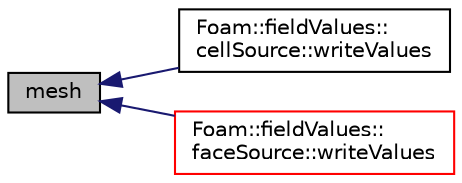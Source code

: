 digraph "mesh"
{
  bgcolor="transparent";
  edge [fontname="Helvetica",fontsize="10",labelfontname="Helvetica",labelfontsize="10"];
  node [fontname="Helvetica",fontsize="10",shape=record];
  rankdir="LR";
  Node1 [label="mesh",height=0.2,width=0.4,color="black", fillcolor="grey75", style="filled", fontcolor="black"];
  Node1 -> Node2 [dir="back",color="midnightblue",fontsize="10",style="solid",fontname="Helvetica"];
  Node2 [label="Foam::fieldValues::\lcellSource::writeValues",height=0.2,width=0.4,color="black",URL="$a00236.html#ade715efe7f733d1a81af0fe2bf31cf20",tooltip="Templated helper function to output field values. "];
  Node1 -> Node3 [dir="back",color="midnightblue",fontsize="10",style="solid",fontname="Helvetica"];
  Node3 [label="Foam::fieldValues::\lfaceSource::writeValues",height=0.2,width=0.4,color="red",URL="$a00746.html#a930c8e90522f733f078680b6ce4994c1",tooltip="Templated helper function to output field values. "];
}
